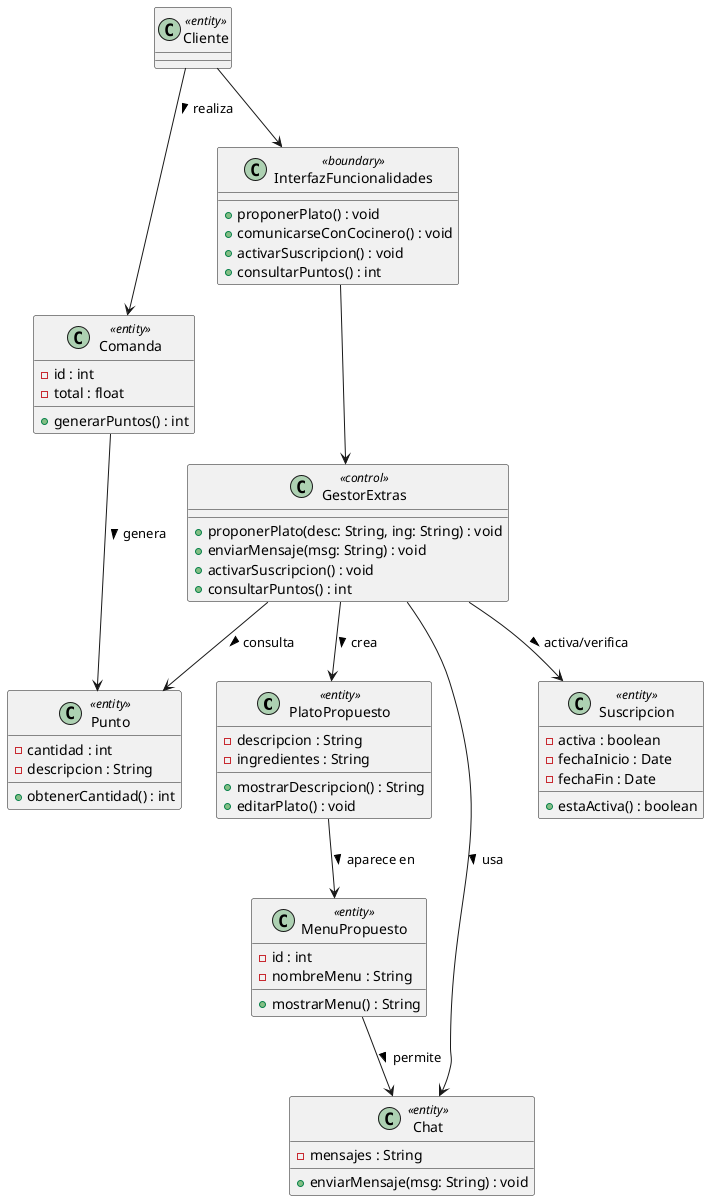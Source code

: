 @startuml

class PlatoPropuesto <<entity>> {
  - descripcion : String
  - ingredientes : String
  + mostrarDescripcion() : String
  + editarPlato() : void
}

class MenuPropuesto <<entity>> {
  - id : int
  - nombreMenu : String
  + mostrarMenu() : String
}

class Chat <<entity>> {
  - mensajes : String
  + enviarMensaje(msg: String) : void
}

class Suscripcion <<entity>> {
  - activa : boolean
  - fechaInicio : Date
  - fechaFin : Date
  + estaActiva() : boolean
}

class Punto <<entity>> {
  - cantidad : int
  - descripcion : String
  + obtenerCantidad() : int
}

class Comanda <<entity>> {
  - id : int
  - total : float
  + generarPuntos() : int
}

class GestorExtras <<control>> {
  +proponerPlato(desc: String, ing: String) : void
  +enviarMensaje(msg: String) : void
  +activarSuscripcion() : void
  +consultarPuntos() : int
}

class InterfazFuncionalidades <<boundary>> {
  +proponerPlato() : void
  +comunicarseConCocinero() : void
  +activarSuscripcion() : void
  +consultarPuntos() : int
}

class Cliente <<entity>>

Cliente --> InterfazFuncionalidades

InterfazFuncionalidades --> GestorExtras

GestorExtras --> PlatoPropuesto : crea >
PlatoPropuesto --> MenuPropuesto : aparece en >
MenuPropuesto --> Chat : permite >

GestorExtras --> Chat : usa >
GestorExtras --> Suscripcion : activa/verifica >
GestorExtras --> Punto : consulta >
Comanda --> Punto : genera >
Cliente --> Comanda : realiza >

@enduml
